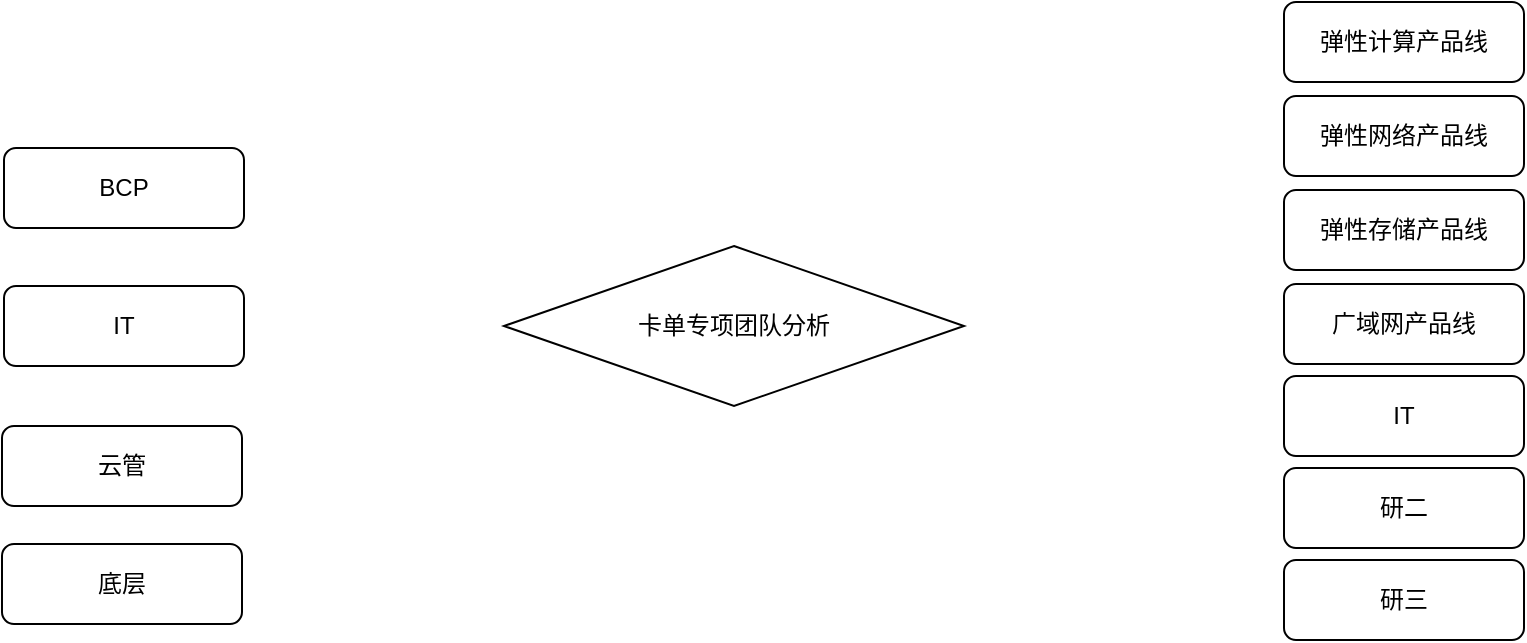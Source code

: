 <mxfile version="22.1.8" type="github">
  <diagram id="C5RBs43oDa-KdzZeNtuy" name="Page-1">
    <mxGraphModel dx="1183" dy="819" grid="1" gridSize="10" guides="1" tooltips="1" connect="1" arrows="1" fold="1" page="1" pageScale="1" pageWidth="827" pageHeight="1169" math="0" shadow="0">
      <root>
        <mxCell id="WIyWlLk6GJQsqaUBKTNV-0" />
        <mxCell id="WIyWlLk6GJQsqaUBKTNV-1" parent="WIyWlLk6GJQsqaUBKTNV-0" />
        <mxCell id="WIyWlLk6GJQsqaUBKTNV-3" value="BCP" style="rounded=1;whiteSpace=wrap;html=1;fontSize=12;glass=0;strokeWidth=1;shadow=0;" parent="WIyWlLk6GJQsqaUBKTNV-1" vertex="1">
          <mxGeometry x="40" y="550" width="120" height="40" as="geometry" />
        </mxCell>
        <mxCell id="JjgIHSy9HcxPrEKhw1Sr-0" value="IT" style="rounded=1;whiteSpace=wrap;html=1;fontSize=12;glass=0;strokeWidth=1;shadow=0;" parent="WIyWlLk6GJQsqaUBKTNV-1" vertex="1">
          <mxGeometry x="40" y="619" width="120" height="40" as="geometry" />
        </mxCell>
        <mxCell id="JjgIHSy9HcxPrEKhw1Sr-1" value="云管" style="rounded=1;whiteSpace=wrap;html=1;fontSize=12;glass=0;strokeWidth=1;shadow=0;" parent="WIyWlLk6GJQsqaUBKTNV-1" vertex="1">
          <mxGeometry x="39" y="689" width="120" height="40" as="geometry" />
        </mxCell>
        <mxCell id="JjgIHSy9HcxPrEKhw1Sr-2" value="卡单专项团队分析" style="rhombus;whiteSpace=wrap;html=1;" parent="WIyWlLk6GJQsqaUBKTNV-1" vertex="1">
          <mxGeometry x="290" y="599" width="230" height="80" as="geometry" />
        </mxCell>
        <mxCell id="JjgIHSy9HcxPrEKhw1Sr-3" value="弹性计算产品线" style="rounded=1;whiteSpace=wrap;html=1;fontSize=12;glass=0;strokeWidth=1;shadow=0;" parent="WIyWlLk6GJQsqaUBKTNV-1" vertex="1">
          <mxGeometry x="680" y="477" width="120" height="40" as="geometry" />
        </mxCell>
        <mxCell id="JjgIHSy9HcxPrEKhw1Sr-4" value="弹性网络产品线" style="rounded=1;whiteSpace=wrap;html=1;fontSize=12;glass=0;strokeWidth=1;shadow=0;" parent="WIyWlLk6GJQsqaUBKTNV-1" vertex="1">
          <mxGeometry x="680" y="524" width="120" height="40" as="geometry" />
        </mxCell>
        <mxCell id="JjgIHSy9HcxPrEKhw1Sr-5" value="弹性存储产品线" style="rounded=1;whiteSpace=wrap;html=1;fontSize=12;glass=0;strokeWidth=1;shadow=0;" parent="WIyWlLk6GJQsqaUBKTNV-1" vertex="1">
          <mxGeometry x="680" y="571" width="120" height="40" as="geometry" />
        </mxCell>
        <mxCell id="JjgIHSy9HcxPrEKhw1Sr-6" value="广域网产品线" style="rounded=1;whiteSpace=wrap;html=1;fontSize=12;glass=0;strokeWidth=1;shadow=0;" parent="WIyWlLk6GJQsqaUBKTNV-1" vertex="1">
          <mxGeometry x="680" y="618" width="120" height="40" as="geometry" />
        </mxCell>
        <mxCell id="JjgIHSy9HcxPrEKhw1Sr-7" value="IT" style="rounded=1;whiteSpace=wrap;html=1;fontSize=12;glass=0;strokeWidth=1;shadow=0;" parent="WIyWlLk6GJQsqaUBKTNV-1" vertex="1">
          <mxGeometry x="680" y="664" width="120" height="40" as="geometry" />
        </mxCell>
        <mxCell id="JjgIHSy9HcxPrEKhw1Sr-8" value="研二" style="rounded=1;whiteSpace=wrap;html=1;fontSize=12;glass=0;strokeWidth=1;shadow=0;" parent="WIyWlLk6GJQsqaUBKTNV-1" vertex="1">
          <mxGeometry x="680" y="710" width="120" height="40" as="geometry" />
        </mxCell>
        <mxCell id="JjgIHSy9HcxPrEKhw1Sr-9" value="研三" style="rounded=1;whiteSpace=wrap;html=1;fontSize=12;glass=0;strokeWidth=1;shadow=0;" parent="WIyWlLk6GJQsqaUBKTNV-1" vertex="1">
          <mxGeometry x="680" y="756" width="120" height="40" as="geometry" />
        </mxCell>
        <mxCell id="OgwuKO6jfZUDlC_-DWIv-4" value="底层" style="rounded=1;whiteSpace=wrap;html=1;fontSize=12;glass=0;strokeWidth=1;shadow=0;" vertex="1" parent="WIyWlLk6GJQsqaUBKTNV-1">
          <mxGeometry x="39" y="748" width="120" height="40" as="geometry" />
        </mxCell>
      </root>
    </mxGraphModel>
  </diagram>
</mxfile>
